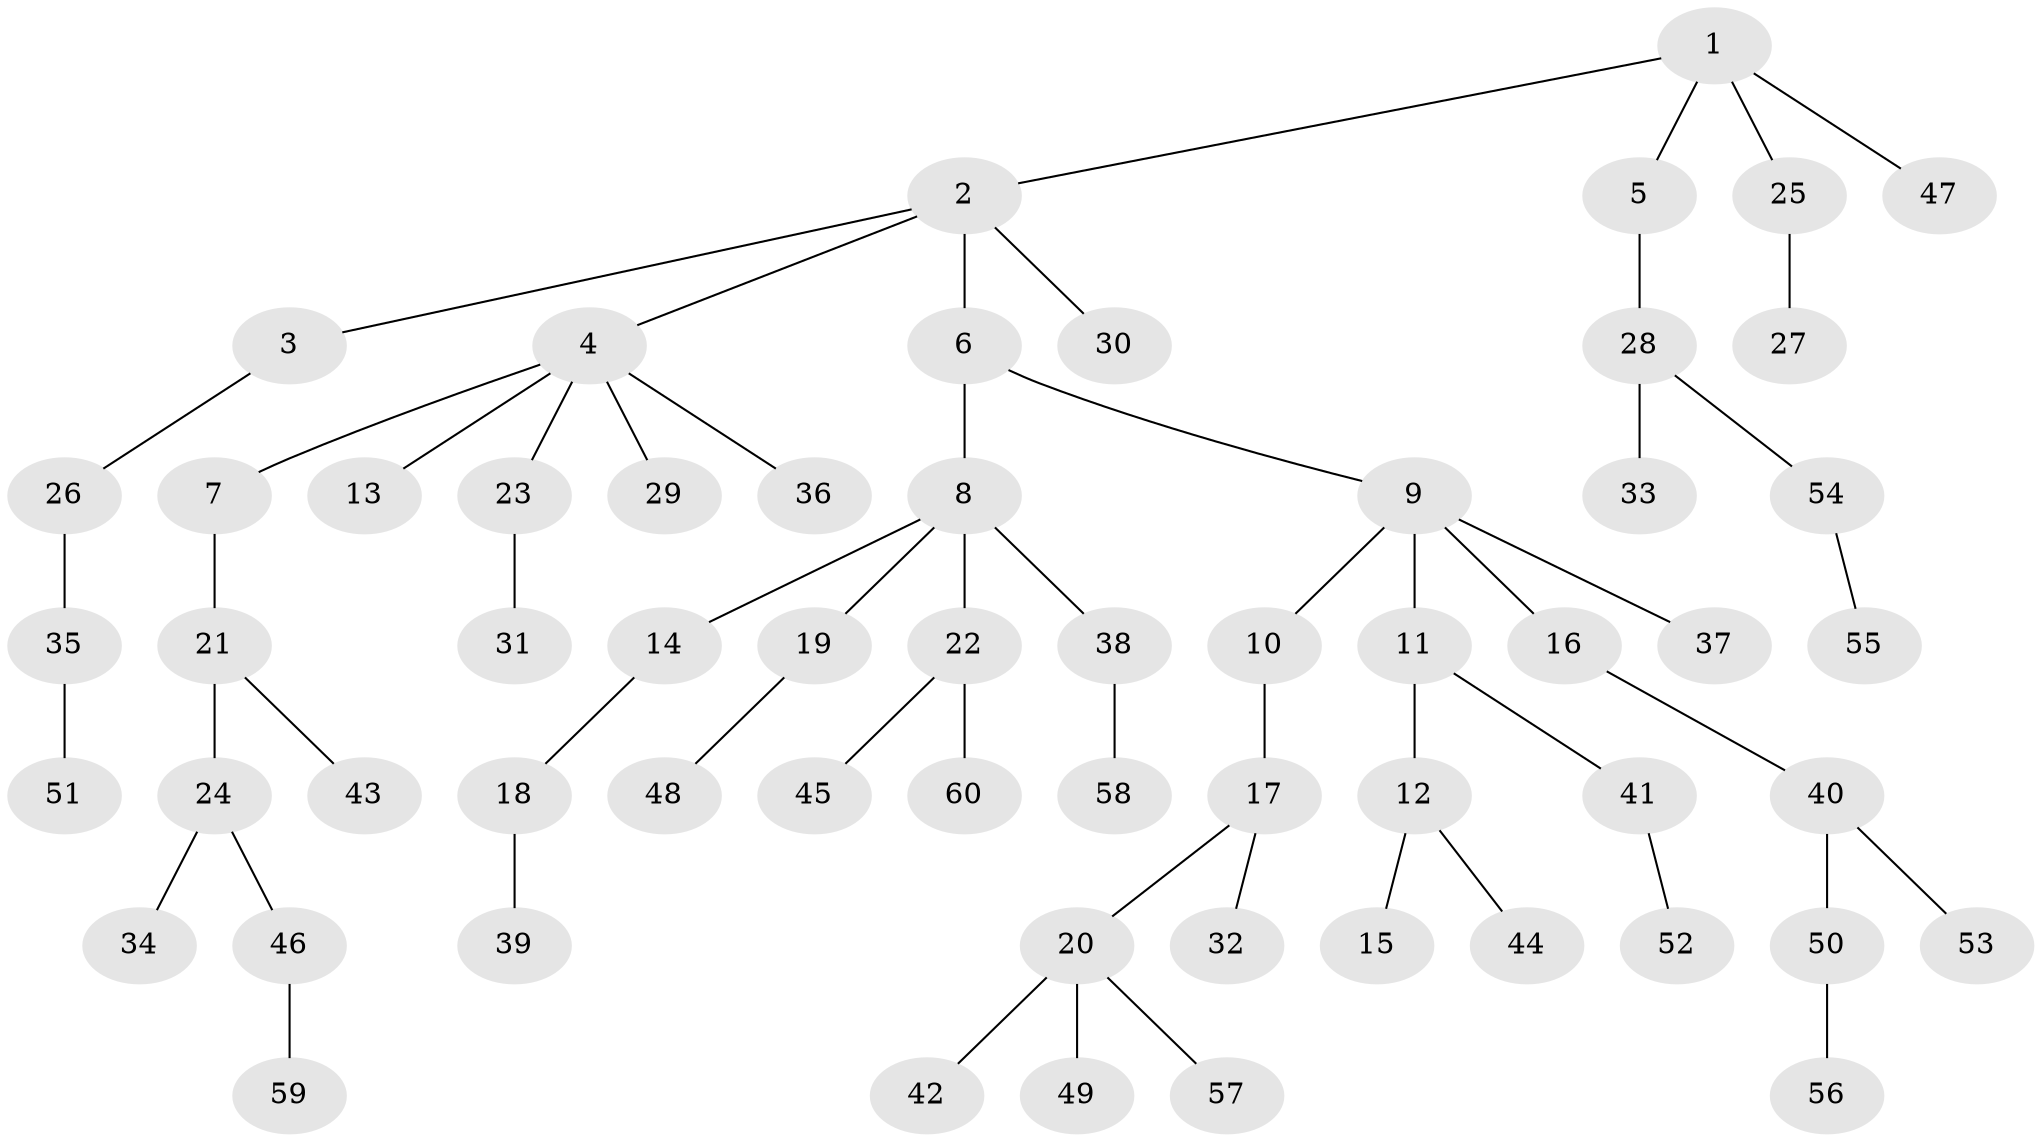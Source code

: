 // coarse degree distribution, {3: 0.08108108108108109, 4: 0.05405405405405406, 2: 0.40540540540540543, 5: 0.05405405405405406, 1: 0.40540540540540543}
// Generated by graph-tools (version 1.1) at 2025/51/03/04/25 22:51:42]
// undirected, 60 vertices, 59 edges
graph export_dot {
  node [color=gray90,style=filled];
  1;
  2;
  3;
  4;
  5;
  6;
  7;
  8;
  9;
  10;
  11;
  12;
  13;
  14;
  15;
  16;
  17;
  18;
  19;
  20;
  21;
  22;
  23;
  24;
  25;
  26;
  27;
  28;
  29;
  30;
  31;
  32;
  33;
  34;
  35;
  36;
  37;
  38;
  39;
  40;
  41;
  42;
  43;
  44;
  45;
  46;
  47;
  48;
  49;
  50;
  51;
  52;
  53;
  54;
  55;
  56;
  57;
  58;
  59;
  60;
  1 -- 2;
  1 -- 5;
  1 -- 25;
  1 -- 47;
  2 -- 3;
  2 -- 4;
  2 -- 6;
  2 -- 30;
  3 -- 26;
  4 -- 7;
  4 -- 13;
  4 -- 23;
  4 -- 29;
  4 -- 36;
  5 -- 28;
  6 -- 8;
  6 -- 9;
  7 -- 21;
  8 -- 14;
  8 -- 19;
  8 -- 22;
  8 -- 38;
  9 -- 10;
  9 -- 11;
  9 -- 16;
  9 -- 37;
  10 -- 17;
  11 -- 12;
  11 -- 41;
  12 -- 15;
  12 -- 44;
  14 -- 18;
  16 -- 40;
  17 -- 20;
  17 -- 32;
  18 -- 39;
  19 -- 48;
  20 -- 42;
  20 -- 49;
  20 -- 57;
  21 -- 24;
  21 -- 43;
  22 -- 45;
  22 -- 60;
  23 -- 31;
  24 -- 34;
  24 -- 46;
  25 -- 27;
  26 -- 35;
  28 -- 33;
  28 -- 54;
  35 -- 51;
  38 -- 58;
  40 -- 50;
  40 -- 53;
  41 -- 52;
  46 -- 59;
  50 -- 56;
  54 -- 55;
}
